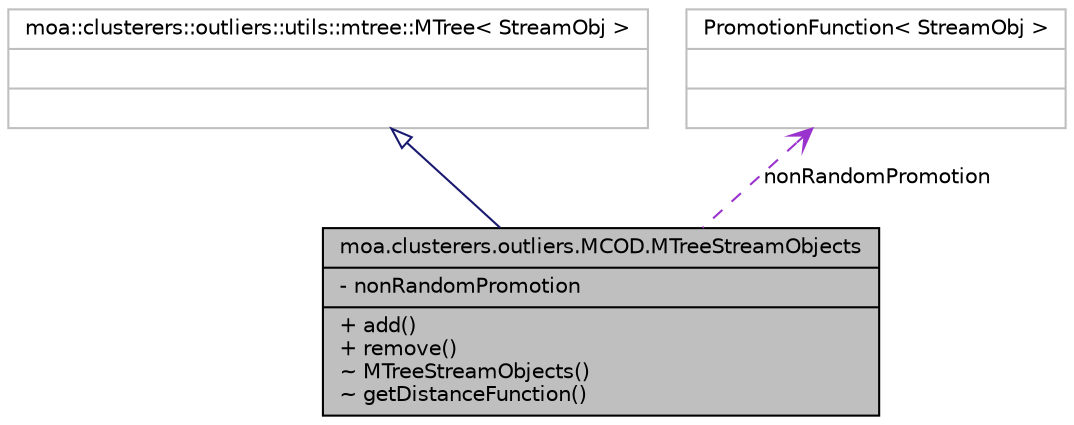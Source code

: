 digraph G
{
  edge [fontname="Helvetica",fontsize="10",labelfontname="Helvetica",labelfontsize="10"];
  node [fontname="Helvetica",fontsize="10",shape=record];
  Node1 [label="{moa.clusterers.outliers.MCOD.MTreeStreamObjects\n|- nonRandomPromotion\l|+ add()\l+ remove()\l~ MTreeStreamObjects()\l~ getDistanceFunction()\l}",height=0.2,width=0.4,color="black", fillcolor="grey75", style="filled" fontcolor="black"];
  Node2 -> Node1 [dir=back,color="midnightblue",fontsize="10",style="solid",arrowtail="empty",fontname="Helvetica"];
  Node2 [label="{moa::clusterers::outliers::utils::mtree::MTree\< StreamObj \>\n||}",height=0.2,width=0.4,color="grey75", fillcolor="white", style="filled"];
  Node3 -> Node1 [dir=back,color="darkorchid3",fontsize="10",style="dashed",label="nonRandomPromotion",arrowtail="open",fontname="Helvetica"];
  Node3 [label="{PromotionFunction\< StreamObj \>\n||}",height=0.2,width=0.4,color="grey75", fillcolor="white", style="filled"];
}
